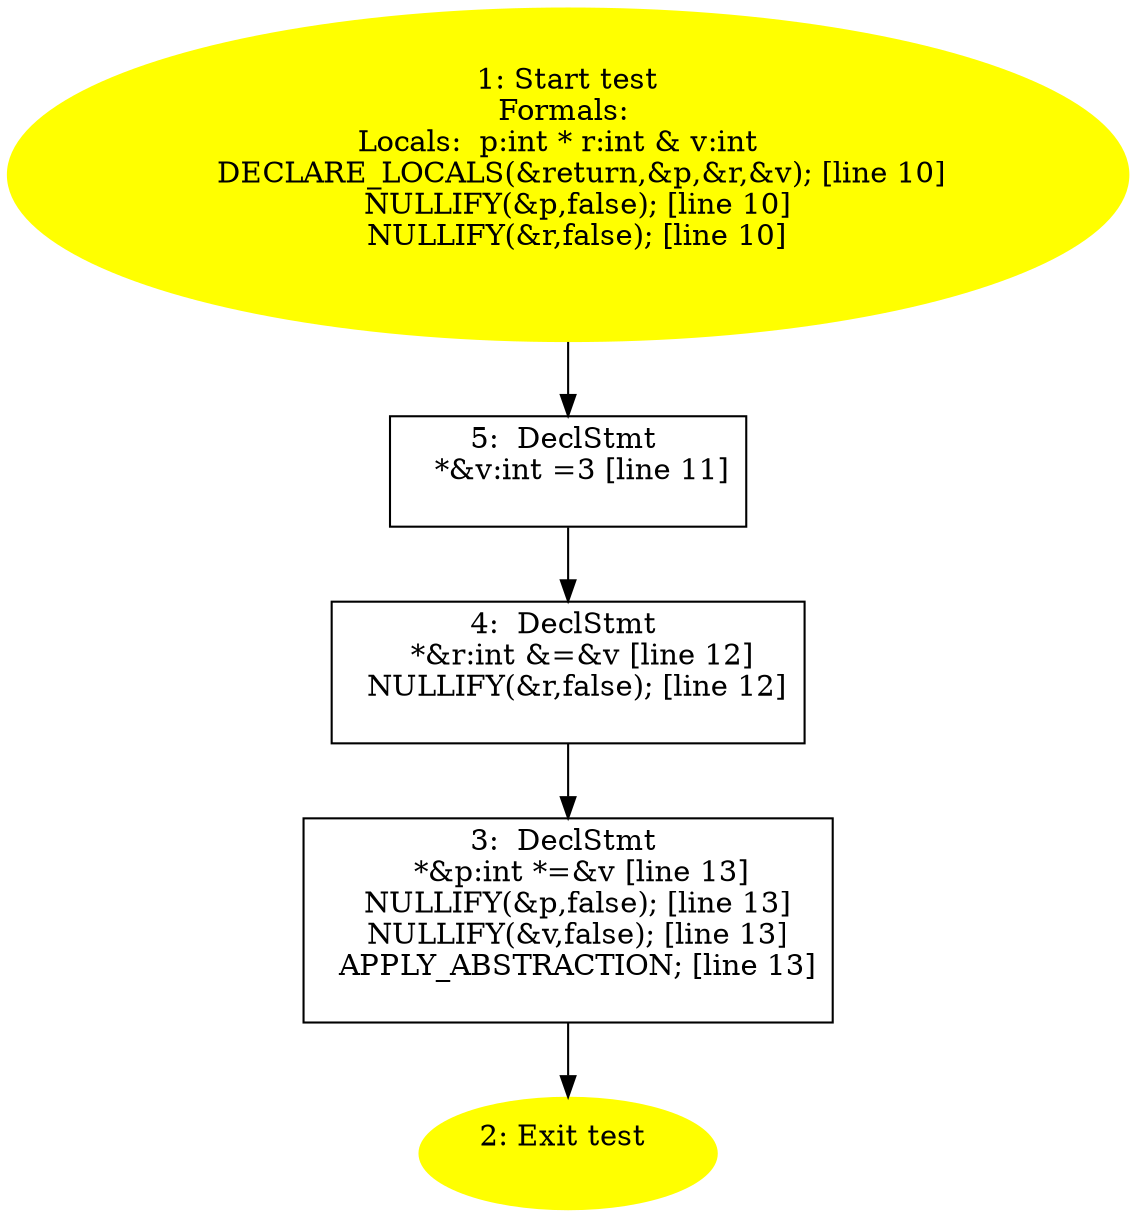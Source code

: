 digraph iCFG {
5 [label="5:  DeclStmt \n   *&v:int =3 [line 11]\n " shape="box"]
	

	 5 -> 4 ;
4 [label="4:  DeclStmt \n   *&r:int &=&v [line 12]\n  NULLIFY(&r,false); [line 12]\n " shape="box"]
	

	 4 -> 3 ;
3 [label="3:  DeclStmt \n   *&p:int *=&v [line 13]\n  NULLIFY(&p,false); [line 13]\n  NULLIFY(&v,false); [line 13]\n  APPLY_ABSTRACTION; [line 13]\n " shape="box"]
	

	 3 -> 2 ;
2 [label="2: Exit test \n  " color=yellow style=filled]
	

1 [label="1: Start test\nFormals: \nLocals:  p:int * r:int & v:int  \n   DECLARE_LOCALS(&return,&p,&r,&v); [line 10]\n  NULLIFY(&p,false); [line 10]\n  NULLIFY(&r,false); [line 10]\n " color=yellow style=filled]
	

	 1 -> 5 ;
}
